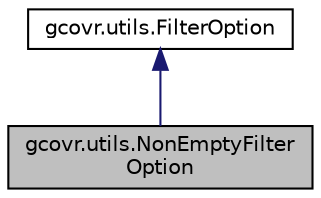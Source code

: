 digraph "gcovr.utils.NonEmptyFilterOption"
{
 // LATEX_PDF_SIZE
  edge [fontname="Helvetica",fontsize="10",labelfontname="Helvetica",labelfontsize="10"];
  node [fontname="Helvetica",fontsize="10",shape=record];
  Node1 [label="gcovr.utils.NonEmptyFilter\lOption",height=0.2,width=0.4,color="black", fillcolor="grey75", style="filled", fontcolor="black",tooltip=" "];
  Node2 -> Node1 [dir="back",color="midnightblue",fontsize="10",style="solid"];
  Node2 [label="gcovr.utils.FilterOption",height=0.2,width=0.4,color="black", fillcolor="white", style="filled",URL="$classgcovr_1_1utils_1_1FilterOption.html",tooltip=" "];
}
